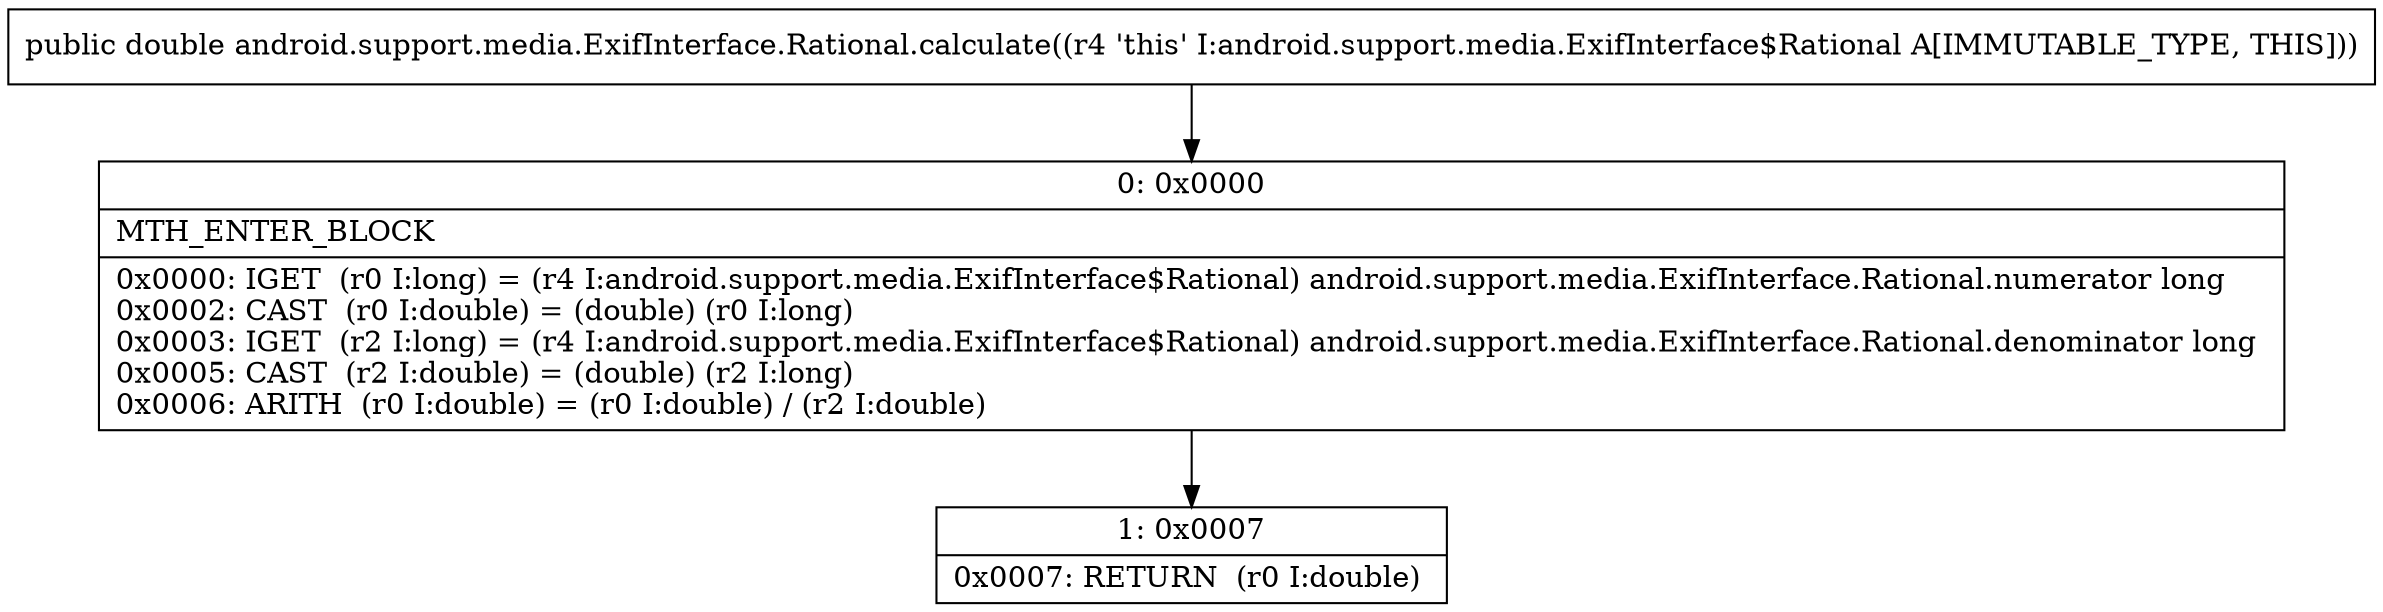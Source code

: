 digraph "CFG forandroid.support.media.ExifInterface.Rational.calculate()D" {
Node_0 [shape=record,label="{0\:\ 0x0000|MTH_ENTER_BLOCK\l|0x0000: IGET  (r0 I:long) = (r4 I:android.support.media.ExifInterface$Rational) android.support.media.ExifInterface.Rational.numerator long \l0x0002: CAST  (r0 I:double) = (double) (r0 I:long) \l0x0003: IGET  (r2 I:long) = (r4 I:android.support.media.ExifInterface$Rational) android.support.media.ExifInterface.Rational.denominator long \l0x0005: CAST  (r2 I:double) = (double) (r2 I:long) \l0x0006: ARITH  (r0 I:double) = (r0 I:double) \/ (r2 I:double) \l}"];
Node_1 [shape=record,label="{1\:\ 0x0007|0x0007: RETURN  (r0 I:double) \l}"];
MethodNode[shape=record,label="{public double android.support.media.ExifInterface.Rational.calculate((r4 'this' I:android.support.media.ExifInterface$Rational A[IMMUTABLE_TYPE, THIS])) }"];
MethodNode -> Node_0;
Node_0 -> Node_1;
}

